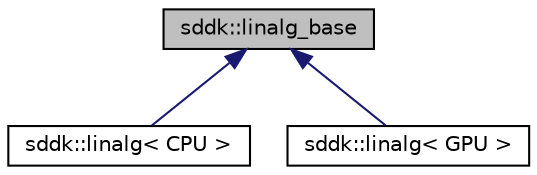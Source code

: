 digraph "sddk::linalg_base"
{
 // INTERACTIVE_SVG=YES
  edge [fontname="Helvetica",fontsize="10",labelfontname="Helvetica",labelfontsize="10"];
  node [fontname="Helvetica",fontsize="10",shape=record];
  Node1 [label="sddk::linalg_base",height=0.2,width=0.4,color="black", fillcolor="grey75", style="filled", fontcolor="black"];
  Node1 -> Node2 [dir="back",color="midnightblue",fontsize="10",style="solid",fontname="Helvetica"];
  Node2 [label="sddk::linalg\< CPU \>",height=0.2,width=0.4,color="black", fillcolor="white", style="filled",URL="$classsddk_1_1linalg_3_01_c_p_u_01_4.html"];
  Node1 -> Node3 [dir="back",color="midnightblue",fontsize="10",style="solid",fontname="Helvetica"];
  Node3 [label="sddk::linalg\< GPU \>",height=0.2,width=0.4,color="black", fillcolor="white", style="filled",URL="$classsddk_1_1linalg_3_01_g_p_u_01_4.html"];
}
